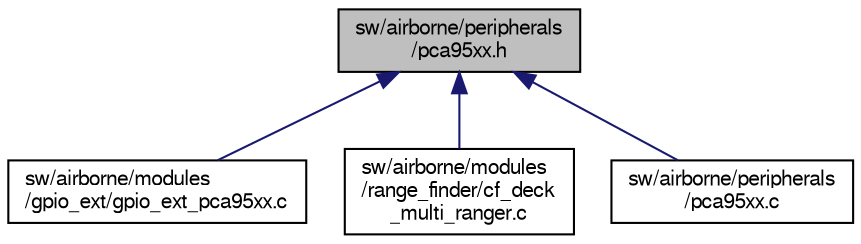 digraph "sw/airborne/peripherals/pca95xx.h"
{
  edge [fontname="FreeSans",fontsize="10",labelfontname="FreeSans",labelfontsize="10"];
  node [fontname="FreeSans",fontsize="10",shape=record];
  Node1 [label="sw/airborne/peripherals\l/pca95xx.h",height=0.2,width=0.4,color="black", fillcolor="grey75", style="filled", fontcolor="black"];
  Node1 -> Node2 [dir="back",color="midnightblue",fontsize="10",style="solid",fontname="FreeSans"];
  Node2 [label="sw/airborne/modules\l/gpio_ext/gpio_ext_pca95xx.c",height=0.2,width=0.4,color="black", fillcolor="white", style="filled",URL="$gpio__ext__pca95xx_8c.html"];
  Node1 -> Node3 [dir="back",color="midnightblue",fontsize="10",style="solid",fontname="FreeSans"];
  Node3 [label="sw/airborne/modules\l/range_finder/cf_deck\l_multi_ranger.c",height=0.2,width=0.4,color="black", fillcolor="white", style="filled",URL="$cf__deck__multi__ranger_8c.html"];
  Node1 -> Node4 [dir="back",color="midnightblue",fontsize="10",style="solid",fontname="FreeSans"];
  Node4 [label="sw/airborne/peripherals\l/pca95xx.c",height=0.2,width=0.4,color="black", fillcolor="white", style="filled",URL="$pca95xx_8c.html",tooltip="Driver for the 8-bit I/O expander based on i2c. "];
}
